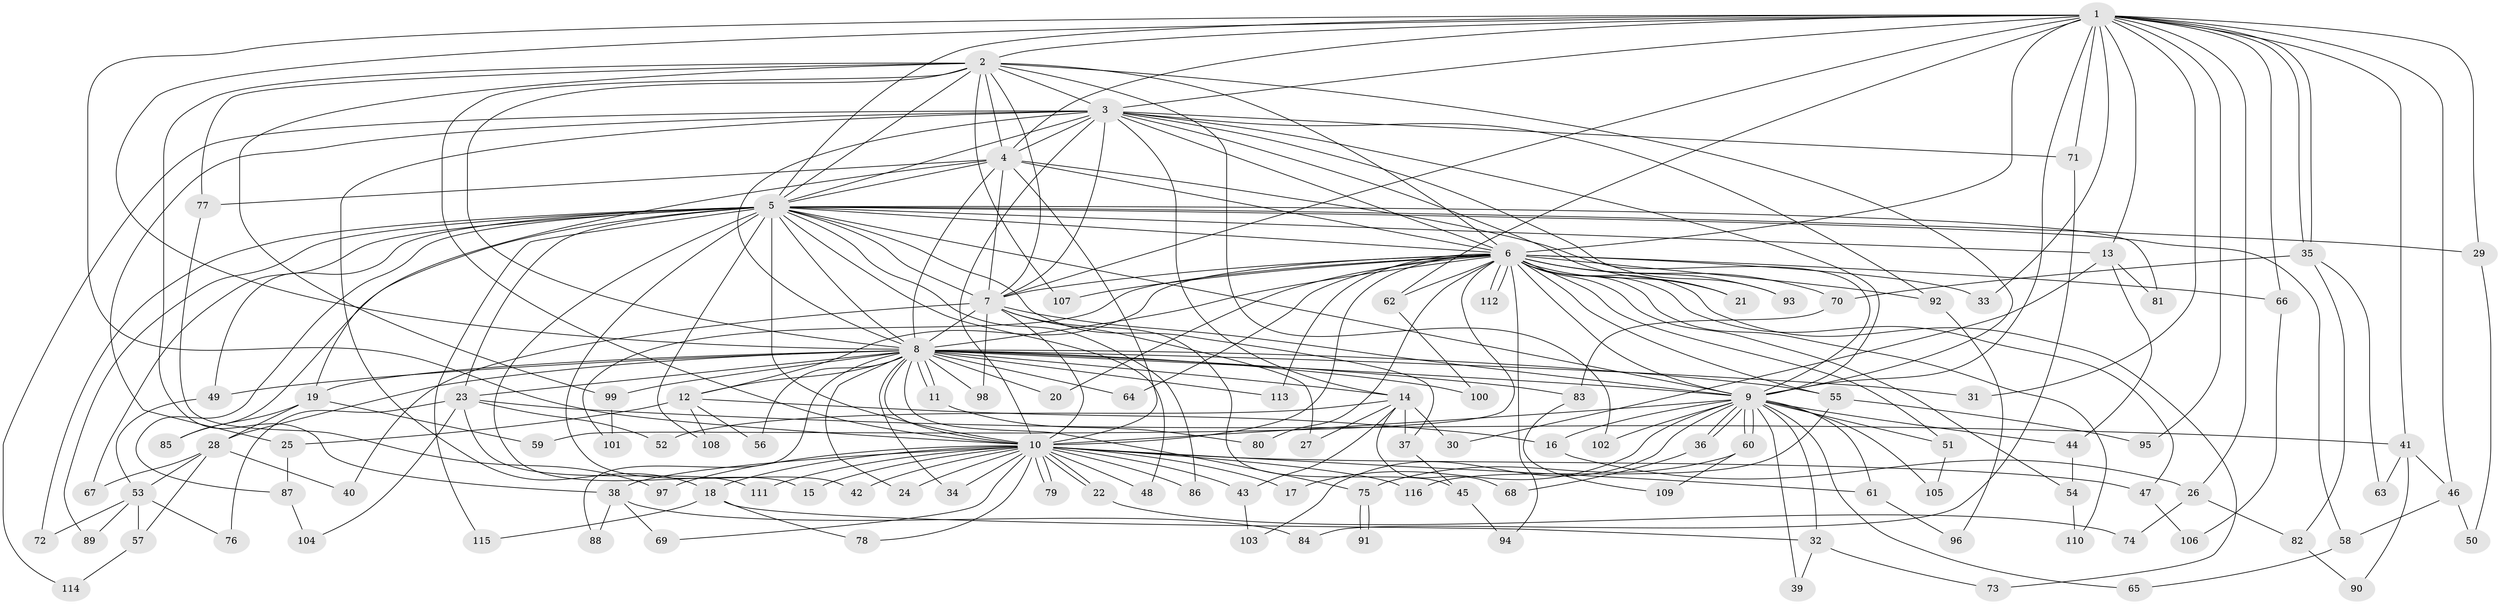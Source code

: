 // Generated by graph-tools (version 1.1) at 2025/49/03/09/25 03:49:37]
// undirected, 116 vertices, 257 edges
graph export_dot {
graph [start="1"]
  node [color=gray90,style=filled];
  1;
  2;
  3;
  4;
  5;
  6;
  7;
  8;
  9;
  10;
  11;
  12;
  13;
  14;
  15;
  16;
  17;
  18;
  19;
  20;
  21;
  22;
  23;
  24;
  25;
  26;
  27;
  28;
  29;
  30;
  31;
  32;
  33;
  34;
  35;
  36;
  37;
  38;
  39;
  40;
  41;
  42;
  43;
  44;
  45;
  46;
  47;
  48;
  49;
  50;
  51;
  52;
  53;
  54;
  55;
  56;
  57;
  58;
  59;
  60;
  61;
  62;
  63;
  64;
  65;
  66;
  67;
  68;
  69;
  70;
  71;
  72;
  73;
  74;
  75;
  76;
  77;
  78;
  79;
  80;
  81;
  82;
  83;
  84;
  85;
  86;
  87;
  88;
  89;
  90;
  91;
  92;
  93;
  94;
  95;
  96;
  97;
  98;
  99;
  100;
  101;
  102;
  103;
  104;
  105;
  106;
  107;
  108;
  109;
  110;
  111;
  112;
  113;
  114;
  115;
  116;
  1 -- 2;
  1 -- 3;
  1 -- 4;
  1 -- 5;
  1 -- 6;
  1 -- 7;
  1 -- 8;
  1 -- 9;
  1 -- 10;
  1 -- 13;
  1 -- 26;
  1 -- 29;
  1 -- 31;
  1 -- 33;
  1 -- 35;
  1 -- 35;
  1 -- 41;
  1 -- 46;
  1 -- 62;
  1 -- 66;
  1 -- 71;
  1 -- 95;
  2 -- 3;
  2 -- 4;
  2 -- 5;
  2 -- 6;
  2 -- 7;
  2 -- 8;
  2 -- 9;
  2 -- 10;
  2 -- 38;
  2 -- 77;
  2 -- 99;
  2 -- 102;
  2 -- 107;
  3 -- 4;
  3 -- 5;
  3 -- 6;
  3 -- 7;
  3 -- 8;
  3 -- 9;
  3 -- 10;
  3 -- 14;
  3 -- 18;
  3 -- 21;
  3 -- 25;
  3 -- 71;
  3 -- 92;
  3 -- 93;
  3 -- 114;
  4 -- 5;
  4 -- 6;
  4 -- 7;
  4 -- 8;
  4 -- 9;
  4 -- 10;
  4 -- 19;
  4 -- 77;
  5 -- 6;
  5 -- 7;
  5 -- 8;
  5 -- 9;
  5 -- 10;
  5 -- 13;
  5 -- 15;
  5 -- 23;
  5 -- 29;
  5 -- 37;
  5 -- 42;
  5 -- 48;
  5 -- 49;
  5 -- 58;
  5 -- 67;
  5 -- 72;
  5 -- 81;
  5 -- 85;
  5 -- 86;
  5 -- 87;
  5 -- 89;
  5 -- 108;
  5 -- 115;
  6 -- 7;
  6 -- 8;
  6 -- 9;
  6 -- 10;
  6 -- 12;
  6 -- 20;
  6 -- 21;
  6 -- 33;
  6 -- 47;
  6 -- 51;
  6 -- 54;
  6 -- 55;
  6 -- 59;
  6 -- 62;
  6 -- 64;
  6 -- 66;
  6 -- 70;
  6 -- 73;
  6 -- 80;
  6 -- 92;
  6 -- 93;
  6 -- 94;
  6 -- 101;
  6 -- 107;
  6 -- 110;
  6 -- 112;
  6 -- 112;
  6 -- 113;
  7 -- 8;
  7 -- 9;
  7 -- 10;
  7 -- 27;
  7 -- 40;
  7 -- 45;
  7 -- 98;
  8 -- 9;
  8 -- 10;
  8 -- 11;
  8 -- 11;
  8 -- 12;
  8 -- 14;
  8 -- 19;
  8 -- 20;
  8 -- 23;
  8 -- 24;
  8 -- 28;
  8 -- 31;
  8 -- 34;
  8 -- 49;
  8 -- 55;
  8 -- 56;
  8 -- 64;
  8 -- 75;
  8 -- 83;
  8 -- 88;
  8 -- 98;
  8 -- 99;
  8 -- 100;
  8 -- 113;
  9 -- 10;
  9 -- 16;
  9 -- 17;
  9 -- 32;
  9 -- 36;
  9 -- 36;
  9 -- 39;
  9 -- 44;
  9 -- 51;
  9 -- 60;
  9 -- 60;
  9 -- 61;
  9 -- 65;
  9 -- 102;
  9 -- 103;
  9 -- 105;
  10 -- 15;
  10 -- 17;
  10 -- 18;
  10 -- 22;
  10 -- 22;
  10 -- 24;
  10 -- 34;
  10 -- 38;
  10 -- 42;
  10 -- 43;
  10 -- 47;
  10 -- 48;
  10 -- 61;
  10 -- 69;
  10 -- 78;
  10 -- 79;
  10 -- 79;
  10 -- 86;
  10 -- 97;
  10 -- 111;
  10 -- 116;
  11 -- 80;
  12 -- 16;
  12 -- 25;
  12 -- 56;
  12 -- 108;
  13 -- 30;
  13 -- 44;
  13 -- 81;
  14 -- 27;
  14 -- 30;
  14 -- 37;
  14 -- 43;
  14 -- 52;
  14 -- 68;
  16 -- 26;
  18 -- 32;
  18 -- 78;
  18 -- 115;
  19 -- 28;
  19 -- 59;
  19 -- 85;
  22 -- 74;
  23 -- 41;
  23 -- 52;
  23 -- 76;
  23 -- 104;
  23 -- 111;
  25 -- 87;
  26 -- 74;
  26 -- 82;
  28 -- 40;
  28 -- 53;
  28 -- 57;
  28 -- 67;
  29 -- 50;
  32 -- 39;
  32 -- 73;
  35 -- 63;
  35 -- 70;
  35 -- 82;
  36 -- 68;
  37 -- 45;
  38 -- 69;
  38 -- 84;
  38 -- 88;
  41 -- 46;
  41 -- 63;
  41 -- 90;
  43 -- 103;
  44 -- 54;
  45 -- 94;
  46 -- 50;
  46 -- 58;
  47 -- 106;
  49 -- 53;
  51 -- 105;
  53 -- 57;
  53 -- 72;
  53 -- 76;
  53 -- 89;
  54 -- 110;
  55 -- 95;
  55 -- 116;
  57 -- 114;
  58 -- 65;
  60 -- 75;
  60 -- 109;
  61 -- 96;
  62 -- 100;
  66 -- 106;
  70 -- 83;
  71 -- 84;
  75 -- 91;
  75 -- 91;
  77 -- 97;
  82 -- 90;
  83 -- 109;
  87 -- 104;
  92 -- 96;
  99 -- 101;
}

